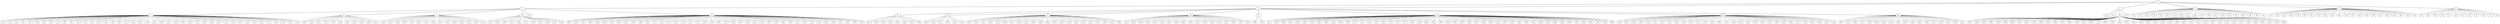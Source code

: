 
graph graphname {
    0 -- 1
0 -- 2
0 -- 3
0 -- 4
0 -- 5
0 -- 6
1 -- 7
1 -- 8
1 -- 9
1 -- 10
1 -- 11
1 -- 12
2 -- 13
2 -- 14
2 -- 15
2 -- 16
2 -- 17
2 -- 18
2 -- 19
2 -- 20
3 -- 24
3 -- 21
3 -- 22
3 -- 23
4 -- 32
4 -- 34
4 -- 35
4 -- 36
4 -- 37
4 -- 38
4 -- 33
4 -- 40
4 -- 41
4 -- 42
4 -- 39
4 -- 44
4 -- 43
4 -- 25
4 -- 26
4 -- 27
4 -- 28
4 -- 29
4 -- 30
4 -- 31
5 -- 45
5 -- 46
5 -- 47
5 -- 48
5 -- 49
5 -- 50
5 -- 51
5 -- 52
5 -- 53
5 -- 54
5 -- 55
5 -- 56
5 -- 57
5 -- 58
5 -- 59
5 -- 60
5 -- 61
5 -- 62
5 -- 63
5 -- 64
5 -- 65
5 -- 66
6 -- 67
6 -- 68
6 -- 69
6 -- 70
6 -- 71
6 -- 72
6 -- 73
6 -- 74
6 -- 75
6 -- 76
6 -- 77
6 -- 78
7 -- 79
7 -- 80
7 -- 81
7 -- 82
7 -- 83
7 -- 84
7 -- 85
7 -- 86
7 -- 87
7 -- 88
7 -- 89
7 -- 90
7 -- 91
7 -- 92
7 -- 93
7 -- 94
7 -- 95
7 -- 96
7 -- 97
7 -- 98
7 -- 99
7 -- 100
7 -- 101
7 -- 102
7 -- 103
7 -- 104
7 -- 105
7 -- 106
7 -- 107
7 -- 108
7 -- 109
7 -- 110
7 -- 111
7 -- 112
7 -- 113
7 -- 114
7 -- 115
7 -- 116
7 -- 117
7 -- 118
7 -- 119
7 -- 120
7 -- 121
8 -- 128
8 -- 130
8 -- 131
8 -- 132
8 -- 129
8 -- 122
8 -- 123
8 -- 124
8 -- 125
8 -- 126
8 -- 127
9 -- 133
9 -- 134
9 -- 135
9 -- 136
9 -- 137
9 -- 138
9 -- 139
9 -- 140
9 -- 141
9 -- 142
9 -- 143
9 -- 144
9 -- 145
9 -- 146
9 -- 147
10 -- 148
10 -- 149
10 -- 150
10 -- 151
10 -- 152
10 -- 153
10 -- 154
10 -- 155
10 -- 156
10 -- 157
10 -- 158
12 -- 159
12 -- 160
12 -- 161
12 -- 162
12 -- 163
12 -- 164
12 -- 165
12 -- 166
12 -- 167
12 -- 168
12 -- 169
12 -- 170
12 -- 171
12 -- 172
12 -- 173
12 -- 174
12 -- 175
12 -- 176
12 -- 177
12 -- 178
12 -- 179
12 -- 180
12 -- 181
12 -- 182
12 -- 183
12 -- 184
12 -- 185
12 -- 186
12 -- 187
12 -- 188
12 -- 189
12 -- 190
12 -- 191
12 -- 192
12 -- 193
12 -- 194
12 -- 195
12 -- 196
12 -- 197
12 -- 198
12 -- 199
12 -- 200
13 -- 201
13 -- 202
13 -- 203
13 -- 204
13 -- 205
13 -- 206
13 -- 207
13 -- 208
14 -- 209
14 -- 210
14 -- 211
14 -- 212
14 -- 213
14 -- 214
15 -- 215
15 -- 216
15 -- 217
15 -- 218
15 -- 219
15 -- 220
15 -- 221
15 -- 222
15 -- 223
15 -- 224
15 -- 225
15 -- 226
15 -- 227
15 -- 228
15 -- 229
15 -- 230
15 -- 231
15 -- 232
15 -- 233
15 -- 234
15 -- 235
15 -- 236
16 -- 237
16 -- 238
16 -- 239
16 -- 240
16 -- 241
16 -- 242
16 -- 243
16 -- 244
16 -- 245
16 -- 246
16 -- 247
16 -- 248
16 -- 249
16 -- 250
16 -- 251
16 -- 252
16 -- 253
16 -- 254
17 -- 256
17 -- 255
18 -- 257
18 -- 259
18 -- 260
18 -- 261
18 -- 262
18 -- 263
18 -- 264
18 -- 265
18 -- 266
18 -- 267
18 -- 268
18 -- 258
18 -- 270
18 -- 271
18 -- 272
18 -- 273
18 -- 274
18 -- 275
18 -- 276
18 -- 277
18 -- 278
18 -- 279
18 -- 280
18 -- 281
18 -- 282
18 -- 283
18 -- 284
18 -- 285
18 -- 286
18 -- 287
18 -- 288
18 -- 289
18 -- 290
18 -- 291
18 -- 292
18 -- 293
18 -- 294
18 -- 295
18 -- 296
18 -- 297
18 -- 298
18 -- 299
18 -- 300
18 -- 301
18 -- 302
18 -- 303
18 -- 304
18 -- 305
18 -- 269
19 -- 306
19 -- 307
19 -- 308
19 -- 309
19 -- 310
19 -- 311
19 -- 312
19 -- 313
19 -- 314
19 -- 315
19 -- 316
19 -- 317
19 -- 318
19 -- 319
19 -- 320
19 -- 321
19 -- 322
19 -- 323
19 -- 324
19 -- 325
19 -- 326
19 -- 327
19 -- 328
19 -- 329
19 -- 330
19 -- 331
19 -- 332
19 -- 333
19 -- 334
19 -- 335
19 -- 336
20 -- 352
20 -- 353
20 -- 354
20 -- 337
20 -- 338
20 -- 339
20 -- 340
20 -- 341
20 -- 342
20 -- 343
20 -- 344
20 -- 345
20 -- 346
20 -- 347
20 -- 348
20 -- 349
20 -- 350
20 -- 351
21 -- 355
22 -- 384
22 -- 385
22 -- 386
22 -- 388
22 -- 389
22 -- 390
22 -- 391
22 -- 392
22 -- 393
22 -- 394
22 -- 395
22 -- 396
22 -- 397
22 -- 398
22 -- 399
22 -- 387
22 -- 356
22 -- 357
22 -- 358
22 -- 359
22 -- 360
22 -- 361
22 -- 362
22 -- 363
22 -- 364
22 -- 365
22 -- 366
22 -- 367
22 -- 368
22 -- 369
22 -- 370
22 -- 371
22 -- 372
22 -- 373
22 -- 374
22 -- 375
22 -- 376
22 -- 377
22 -- 378
22 -- 379
22 -- 380
22 -- 381
22 -- 382
22 -- 383

}
